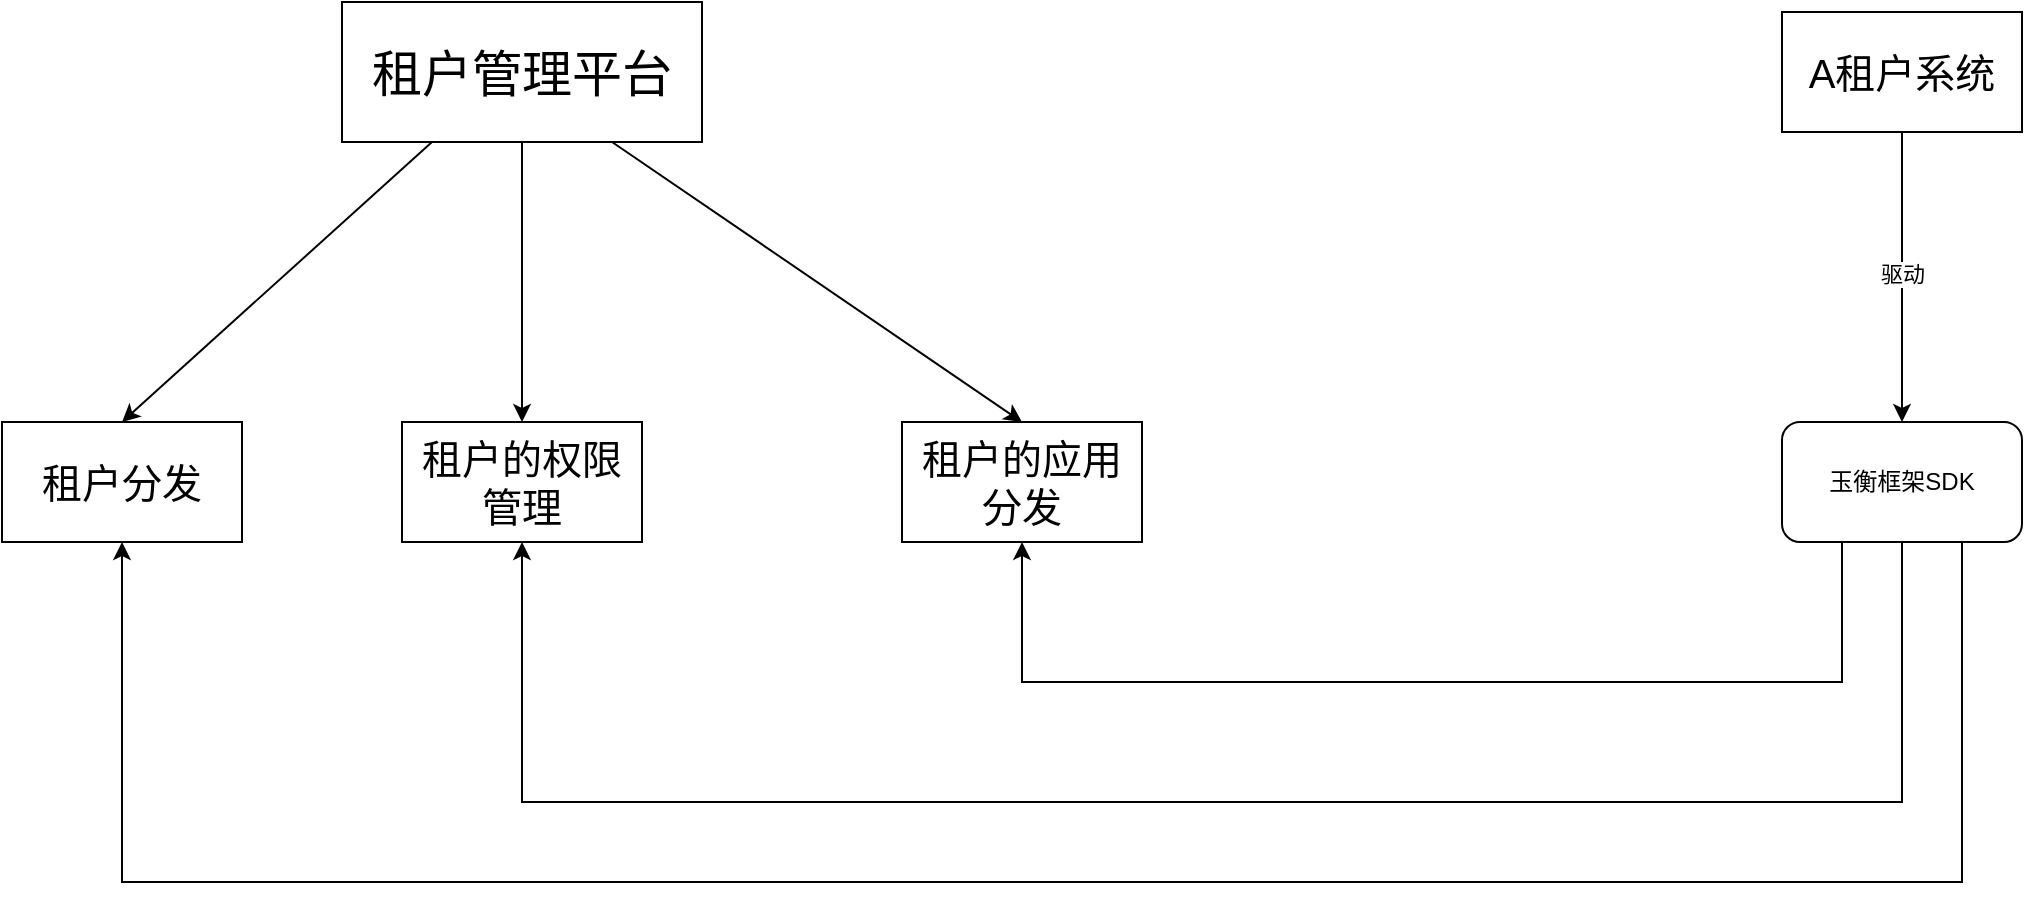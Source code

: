 <mxfile version="24.7.10">
  <diagram name="第 1 页" id="WNg9zB755kOoIzIcRmzf">
    <mxGraphModel dx="1242" dy="821" grid="0" gridSize="10" guides="0" tooltips="1" connect="1" arrows="1" fold="1" page="0" pageScale="1" pageWidth="827" pageHeight="1169" math="0" shadow="0">
      <root>
        <mxCell id="0" />
        <mxCell id="1" parent="0" />
        <mxCell id="S2qpZK_h2ZdgiMT081pO-7" style="rounded=0;orthogonalLoop=1;jettySize=auto;html=1;exitX=0.25;exitY=1;exitDx=0;exitDy=0;entryX=0.5;entryY=0;entryDx=0;entryDy=0;" edge="1" parent="1" source="S2qpZK_h2ZdgiMT081pO-1" target="S2qpZK_h2ZdgiMT081pO-4">
          <mxGeometry relative="1" as="geometry" />
        </mxCell>
        <mxCell id="S2qpZK_h2ZdgiMT081pO-8" style="edgeStyle=orthogonalEdgeStyle;rounded=0;orthogonalLoop=1;jettySize=auto;html=1;exitX=0.5;exitY=1;exitDx=0;exitDy=0;entryX=0.5;entryY=0;entryDx=0;entryDy=0;" edge="1" parent="1" source="S2qpZK_h2ZdgiMT081pO-1" target="S2qpZK_h2ZdgiMT081pO-5">
          <mxGeometry relative="1" as="geometry" />
        </mxCell>
        <mxCell id="S2qpZK_h2ZdgiMT081pO-9" style="rounded=0;orthogonalLoop=1;jettySize=auto;html=1;exitX=0.75;exitY=1;exitDx=0;exitDy=0;entryX=0.5;entryY=0;entryDx=0;entryDy=0;" edge="1" parent="1" source="S2qpZK_h2ZdgiMT081pO-1" target="S2qpZK_h2ZdgiMT081pO-6">
          <mxGeometry relative="1" as="geometry" />
        </mxCell>
        <mxCell id="S2qpZK_h2ZdgiMT081pO-1" value="&lt;font style=&quot;font-size: 25px;&quot;&gt;租户管理平台&lt;/font&gt;" style="rounded=0;whiteSpace=wrap;html=1;" vertex="1" parent="1">
          <mxGeometry x="170" y="120" width="180" height="70" as="geometry" />
        </mxCell>
        <mxCell id="S2qpZK_h2ZdgiMT081pO-11" style="edgeStyle=orthogonalEdgeStyle;rounded=0;orthogonalLoop=1;jettySize=auto;html=1;exitX=0.5;exitY=1;exitDx=0;exitDy=0;" edge="1" parent="1" source="S2qpZK_h2ZdgiMT081pO-2" target="S2qpZK_h2ZdgiMT081pO-10">
          <mxGeometry relative="1" as="geometry" />
        </mxCell>
        <mxCell id="S2qpZK_h2ZdgiMT081pO-15" value="驱动" style="edgeLabel;html=1;align=center;verticalAlign=middle;resizable=0;points=[];" vertex="1" connectable="0" parent="S2qpZK_h2ZdgiMT081pO-11">
          <mxGeometry x="-0.021" relative="1" as="geometry">
            <mxPoint as="offset" />
          </mxGeometry>
        </mxCell>
        <mxCell id="S2qpZK_h2ZdgiMT081pO-2" value="&lt;font style=&quot;font-size: 20px;&quot;&gt;A租户系统&lt;/font&gt;" style="rounded=0;whiteSpace=wrap;html=1;" vertex="1" parent="1">
          <mxGeometry x="890" y="125" width="120" height="60" as="geometry" />
        </mxCell>
        <mxCell id="S2qpZK_h2ZdgiMT081pO-4" value="&lt;font style=&quot;font-size: 20px;&quot;&gt;租户分发&lt;/font&gt;" style="rounded=0;whiteSpace=wrap;html=1;" vertex="1" parent="1">
          <mxGeometry y="330" width="120" height="60" as="geometry" />
        </mxCell>
        <mxCell id="S2qpZK_h2ZdgiMT081pO-5" value="&lt;font style=&quot;font-size: 20px;&quot;&gt;租户的权限管理&lt;/font&gt;" style="rounded=0;whiteSpace=wrap;html=1;" vertex="1" parent="1">
          <mxGeometry x="200" y="330" width="120" height="60" as="geometry" />
        </mxCell>
        <mxCell id="S2qpZK_h2ZdgiMT081pO-6" value="&lt;font style=&quot;font-size: 20px;&quot;&gt;租户的应用分发&lt;/font&gt;" style="rounded=0;whiteSpace=wrap;html=1;" vertex="1" parent="1">
          <mxGeometry x="450" y="330" width="120" height="60" as="geometry" />
        </mxCell>
        <mxCell id="S2qpZK_h2ZdgiMT081pO-17" style="edgeStyle=orthogonalEdgeStyle;rounded=0;orthogonalLoop=1;jettySize=auto;html=1;exitX=0.25;exitY=1;exitDx=0;exitDy=0;entryX=0.5;entryY=1;entryDx=0;entryDy=0;" edge="1" parent="1" source="S2qpZK_h2ZdgiMT081pO-10" target="S2qpZK_h2ZdgiMT081pO-6">
          <mxGeometry relative="1" as="geometry">
            <Array as="points">
              <mxPoint x="920" y="460" />
              <mxPoint x="510" y="460" />
            </Array>
          </mxGeometry>
        </mxCell>
        <mxCell id="S2qpZK_h2ZdgiMT081pO-18" style="edgeStyle=orthogonalEdgeStyle;rounded=0;orthogonalLoop=1;jettySize=auto;html=1;exitX=0.5;exitY=1;exitDx=0;exitDy=0;entryX=0.5;entryY=1;entryDx=0;entryDy=0;" edge="1" parent="1" source="S2qpZK_h2ZdgiMT081pO-10" target="S2qpZK_h2ZdgiMT081pO-5">
          <mxGeometry relative="1" as="geometry">
            <Array as="points">
              <mxPoint x="950" y="520" />
              <mxPoint x="260" y="520" />
            </Array>
          </mxGeometry>
        </mxCell>
        <mxCell id="S2qpZK_h2ZdgiMT081pO-19" style="edgeStyle=orthogonalEdgeStyle;rounded=0;orthogonalLoop=1;jettySize=auto;html=1;exitX=0.75;exitY=1;exitDx=0;exitDy=0;entryX=0.5;entryY=1;entryDx=0;entryDy=0;" edge="1" parent="1" source="S2qpZK_h2ZdgiMT081pO-10" target="S2qpZK_h2ZdgiMT081pO-4">
          <mxGeometry relative="1" as="geometry">
            <Array as="points">
              <mxPoint x="980" y="560" />
              <mxPoint x="60" y="560" />
            </Array>
          </mxGeometry>
        </mxCell>
        <mxCell id="S2qpZK_h2ZdgiMT081pO-10" value="&lt;font style=&quot;font-size: 12px;&quot;&gt;玉衡框架SDK&lt;/font&gt;" style="rounded=1;whiteSpace=wrap;html=1;" vertex="1" parent="1">
          <mxGeometry x="890" y="330" width="120" height="60" as="geometry" />
        </mxCell>
      </root>
    </mxGraphModel>
  </diagram>
</mxfile>
